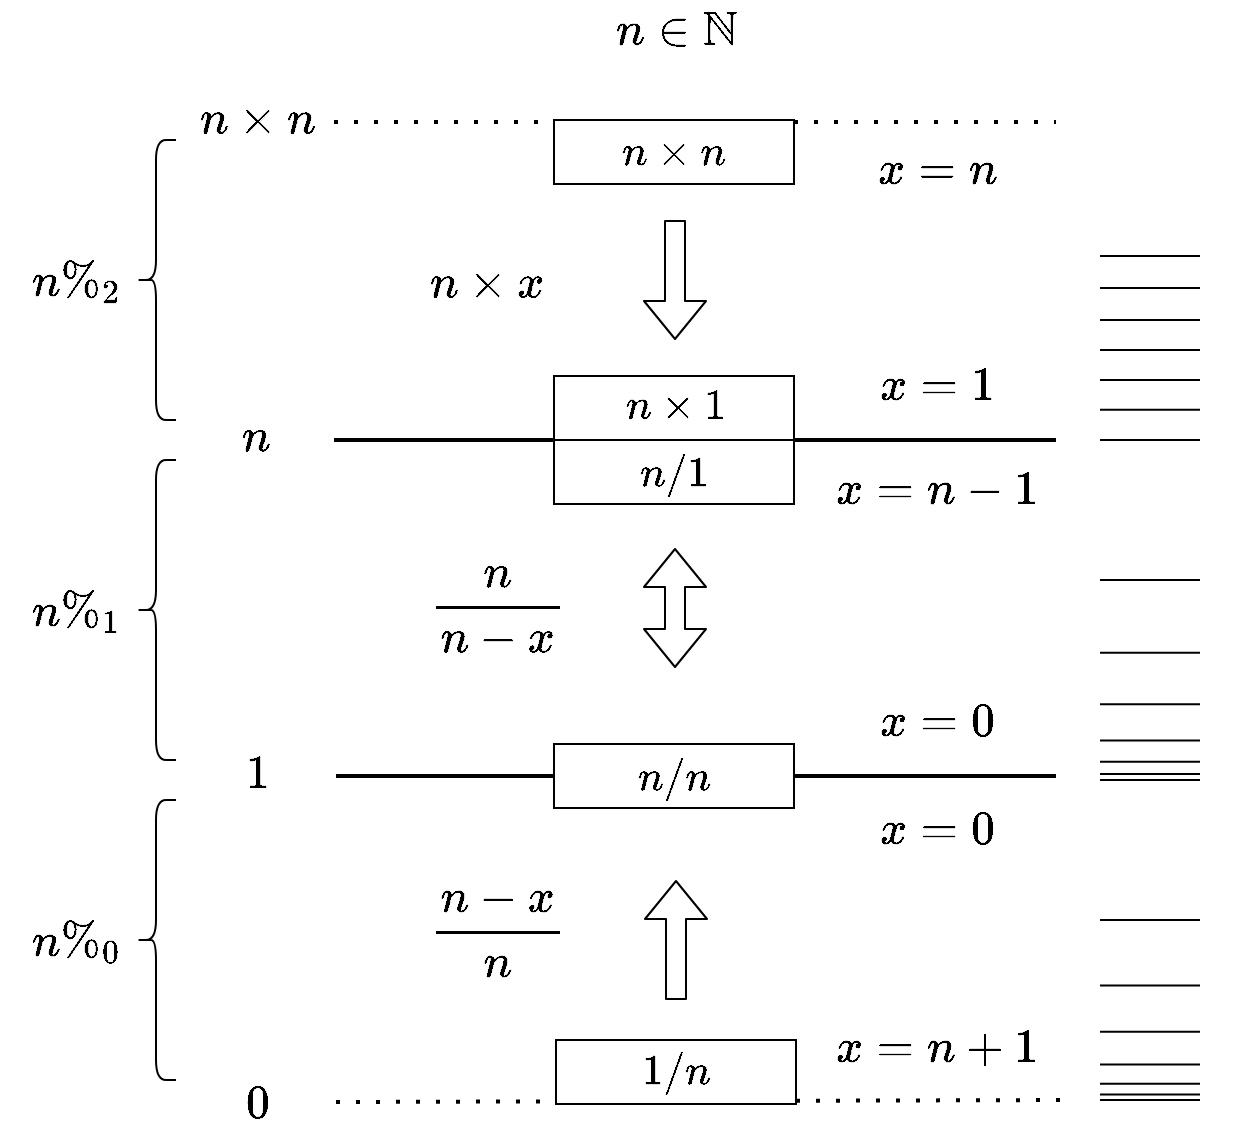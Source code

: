 <mxfile version="13.6.2" type="device"><diagram id="Ku0SjIrerV4x2Y4TIMc7" name="Page-1"><mxGraphModel dx="1086" dy="785" grid="1" gridSize="10" guides="1" tooltips="1" connect="1" arrows="1" fold="1" page="1" pageScale="1" pageWidth="1600" pageHeight="900" math="1" shadow="0"><root><mxCell id="0"/><mxCell id="1" parent="0"/><mxCell id="PI7e0sNAejxT5D6aS8b_-47" value="" style="endArrow=none;html=1;dashed=1;dashPattern=1 4;strokeWidth=2;" parent="1" edge="1"><mxGeometry width="50" height="50" relative="1" as="geometry"><mxPoint x="360" y="571" as="sourcePoint"/><mxPoint x="730" y="570" as="targetPoint"/></mxGeometry></mxCell><mxCell id="PI7e0sNAejxT5D6aS8b_-46" value="" style="endArrow=none;html=1;strokeWidth=2;" parent="1" edge="1"><mxGeometry width="50" height="50" relative="1" as="geometry"><mxPoint x="360" y="408" as="sourcePoint"/><mxPoint x="720" y="408" as="targetPoint"/></mxGeometry></mxCell><mxCell id="PI7e0sNAejxT5D6aS8b_-48" value="" style="shape=flexArrow;endArrow=classic;startArrow=none;html=1;fontSize=18;startFill=0;" parent="1" edge="1"><mxGeometry width="50" height="50" relative="1" as="geometry"><mxPoint x="530" y="520" as="sourcePoint"/><mxPoint x="530" y="460" as="targetPoint"/></mxGeometry></mxCell><mxCell id="PI7e0sNAejxT5D6aS8b_-45" value="" style="rounded=0;whiteSpace=wrap;html=1;fontSize=18;" parent="1" vertex="1"><mxGeometry x="470" y="540" width="120" height="32" as="geometry"/></mxCell><mxCell id="PI7e0sNAejxT5D6aS8b_-44" value="" style="rounded=0;whiteSpace=wrap;html=1;fontSize=18;" parent="1" vertex="1"><mxGeometry x="469" y="392" width="120" height="32" as="geometry"/></mxCell><mxCell id="PI7e0sNAejxT5D6aS8b_-3" value="" style="endArrow=none;html=1;strokeWidth=2;" parent="1" edge="1"><mxGeometry width="50" height="50" relative="1" as="geometry"><mxPoint x="359" y="240" as="sourcePoint"/><mxPoint x="720" y="240" as="targetPoint"/></mxGeometry></mxCell><mxCell id="PI7e0sNAejxT5D6aS8b_-4" value="$$n$$" style="text;html=1;align=center;verticalAlign=middle;resizable=0;points=[];autosize=1;fontSize=20;" parent="1" vertex="1"><mxGeometry x="285" y="223" width="70" height="30" as="geometry"/></mxCell><mxCell id="PI7e0sNAejxT5D6aS8b_-5" value="$$1$$" style="text;html=1;align=center;verticalAlign=middle;resizable=0;points=[];autosize=1;fontSize=20;" parent="1" vertex="1"><mxGeometry x="285" y="391" width="70" height="30" as="geometry"/></mxCell><mxCell id="PI7e0sNAejxT5D6aS8b_-6" value="$$0$$" style="text;html=1;align=center;verticalAlign=middle;resizable=0;points=[];autosize=1;fontSize=20;" parent="1" vertex="1"><mxGeometry x="285" y="556" width="70" height="30" as="geometry"/></mxCell><mxCell id="PI7e0sNAejxT5D6aS8b_-16" value="" style="group" parent="1" vertex="1" connectable="0"><mxGeometry x="742" y="480" width="70" height="90" as="geometry"/></mxCell><mxCell id="PI7e0sNAejxT5D6aS8b_-7" value="" style="endArrow=none;html=1;fontSize=22;" parent="PI7e0sNAejxT5D6aS8b_-16" edge="1"><mxGeometry width="50" height="50" relative="1" as="geometry"><mxPoint y="90" as="sourcePoint"/><mxPoint x="50" y="90" as="targetPoint"/></mxGeometry></mxCell><mxCell id="PI7e0sNAejxT5D6aS8b_-8" value="" style="endArrow=none;html=1;fontSize=22;" parent="PI7e0sNAejxT5D6aS8b_-16" edge="1"><mxGeometry width="50" height="50" relative="1" as="geometry"><mxPoint y="81.818" as="sourcePoint"/><mxPoint x="50" y="81.818" as="targetPoint"/></mxGeometry></mxCell><mxCell id="PI7e0sNAejxT5D6aS8b_-9" value="" style="endArrow=none;html=1;fontSize=22;" parent="PI7e0sNAejxT5D6aS8b_-16" edge="1"><mxGeometry width="50" height="50" relative="1" as="geometry"><mxPoint y="72.273" as="sourcePoint"/><mxPoint x="50" y="72.273" as="targetPoint"/></mxGeometry></mxCell><mxCell id="PI7e0sNAejxT5D6aS8b_-10" value="" style="endArrow=none;html=1;fontSize=22;" parent="PI7e0sNAejxT5D6aS8b_-16" edge="1"><mxGeometry width="50" height="50" relative="1" as="geometry"><mxPoint y="55.909" as="sourcePoint"/><mxPoint x="50" y="55.909" as="targetPoint"/></mxGeometry></mxCell><mxCell id="PI7e0sNAejxT5D6aS8b_-11" value="" style="endArrow=none;html=1;fontSize=22;" parent="PI7e0sNAejxT5D6aS8b_-16" edge="1"><mxGeometry width="50" height="50" relative="1" as="geometry"><mxPoint y="32.727" as="sourcePoint"/><mxPoint x="50" y="32.727" as="targetPoint"/></mxGeometry></mxCell><mxCell id="PI7e0sNAejxT5D6aS8b_-13" value="" style="endArrow=none;html=1;fontSize=22;" parent="PI7e0sNAejxT5D6aS8b_-16" edge="1"><mxGeometry width="50" height="50" relative="1" as="geometry"><mxPoint y="87.273" as="sourcePoint"/><mxPoint x="50" y="87.273" as="targetPoint"/></mxGeometry></mxCell><mxCell id="PI7e0sNAejxT5D6aS8b_-14" value="" style="endArrow=none;html=1;fontSize=22;" parent="PI7e0sNAejxT5D6aS8b_-16" edge="1"><mxGeometry width="50" height="50" relative="1" as="geometry"><mxPoint as="sourcePoint"/><mxPoint x="50" as="targetPoint"/></mxGeometry></mxCell><mxCell id="PI7e0sNAejxT5D6aS8b_-26" value="" style="group" parent="1" vertex="1" connectable="0"><mxGeometry x="742" y="310" width="70" height="100" as="geometry"/></mxCell><mxCell id="PI7e0sNAejxT5D6aS8b_-27" value="" style="endArrow=none;html=1;fontSize=22;" parent="PI7e0sNAejxT5D6aS8b_-26" edge="1"><mxGeometry width="50" height="50" relative="1" as="geometry"><mxPoint y="100.0" as="sourcePoint"/><mxPoint x="50" y="100.0" as="targetPoint"/></mxGeometry></mxCell><mxCell id="PI7e0sNAejxT5D6aS8b_-28" value="" style="endArrow=none;html=1;fontSize=22;" parent="PI7e0sNAejxT5D6aS8b_-26" edge="1"><mxGeometry width="50" height="50" relative="1" as="geometry"><mxPoint y="90.909" as="sourcePoint"/><mxPoint x="50" y="90.909" as="targetPoint"/></mxGeometry></mxCell><mxCell id="PI7e0sNAejxT5D6aS8b_-29" value="" style="endArrow=none;html=1;fontSize=22;" parent="PI7e0sNAejxT5D6aS8b_-26" edge="1"><mxGeometry width="50" height="50" relative="1" as="geometry"><mxPoint y="80.303" as="sourcePoint"/><mxPoint x="50" y="80.303" as="targetPoint"/></mxGeometry></mxCell><mxCell id="PI7e0sNAejxT5D6aS8b_-30" value="" style="endArrow=none;html=1;fontSize=22;" parent="PI7e0sNAejxT5D6aS8b_-26" edge="1"><mxGeometry width="50" height="50" relative="1" as="geometry"><mxPoint y="62.121" as="sourcePoint"/><mxPoint x="50" y="62.121" as="targetPoint"/></mxGeometry></mxCell><mxCell id="PI7e0sNAejxT5D6aS8b_-31" value="" style="endArrow=none;html=1;fontSize=22;" parent="PI7e0sNAejxT5D6aS8b_-26" edge="1"><mxGeometry width="50" height="50" relative="1" as="geometry"><mxPoint y="36.364" as="sourcePoint"/><mxPoint x="50" y="36.364" as="targetPoint"/></mxGeometry></mxCell><mxCell id="PI7e0sNAejxT5D6aS8b_-32" value="" style="endArrow=none;html=1;fontSize=22;" parent="PI7e0sNAejxT5D6aS8b_-26" edge="1"><mxGeometry width="50" height="50" relative="1" as="geometry"><mxPoint y="96.97" as="sourcePoint"/><mxPoint x="50" y="96.97" as="targetPoint"/></mxGeometry></mxCell><mxCell id="PI7e0sNAejxT5D6aS8b_-33" value="" style="endArrow=none;html=1;fontSize=22;" parent="PI7e0sNAejxT5D6aS8b_-26" edge="1"><mxGeometry width="50" height="50" relative="1" as="geometry"><mxPoint as="sourcePoint"/><mxPoint x="50" as="targetPoint"/></mxGeometry></mxCell><mxCell id="PI7e0sNAejxT5D6aS8b_-35" value="$$\dfrac{n-x}{n}$$" style="text;html=1;align=center;verticalAlign=middle;resizable=0;points=[];autosize=1;fontSize=20;labelBackgroundColor=none;spacing=0;" parent="1" vertex="1"><mxGeometry x="350" y="470" width="180" height="30" as="geometry"/></mxCell><mxCell id="PI7e0sNAejxT5D6aS8b_-36" value="$$\dfrac{n}{n-x}$$" style="text;html=1;align=center;verticalAlign=middle;resizable=0;points=[];autosize=1;fontSize=20;" parent="1" vertex="1"><mxGeometry x="350" y="310" width="180" height="30" as="geometry"/></mxCell><mxCell id="PI7e0sNAejxT5D6aS8b_-37" value="$$n\times x$$" style="text;html=1;align=center;verticalAlign=middle;resizable=0;points=[];autosize=1;fontSize=20;" parent="1" vertex="1"><mxGeometry x="365" y="146" width="140" height="30" as="geometry"/></mxCell><mxCell id="PI7e0sNAejxT5D6aS8b_-39" value="$$n/n$$" style="text;html=1;align=center;verticalAlign=middle;resizable=0;points=[];autosize=1;fontSize=18;" parent="1" vertex="1"><mxGeometry x="489" y="394" width="80" height="30" as="geometry"/></mxCell><mxCell id="PI7e0sNAejxT5D6aS8b_-40" value="$$1/n$$" style="text;html=1;align=center;verticalAlign=middle;resizable=0;points=[];autosize=1;fontSize=18;" parent="1" vertex="1"><mxGeometry x="490" y="541" width="80" height="30" as="geometry"/></mxCell><mxCell id="PI7e0sNAejxT5D6aS8b_-50" value="" style="shape=flexArrow;endArrow=classic;startArrow=classic;html=1;fontSize=18;" parent="1" edge="1"><mxGeometry width="50" height="50" relative="1" as="geometry"><mxPoint x="529.5" y="354" as="sourcePoint"/><mxPoint x="529.5" y="294" as="targetPoint"/></mxGeometry></mxCell><mxCell id="PI7e0sNAejxT5D6aS8b_-55" value="" style="rounded=0;whiteSpace=wrap;html=1;fontSize=18;" parent="1" vertex="1"><mxGeometry x="469" y="240" width="120" height="32" as="geometry"/></mxCell><mxCell id="PI7e0sNAejxT5D6aS8b_-56" value="$$n/1$$" style="text;html=1;align=center;verticalAlign=middle;resizable=0;points=[];autosize=1;fontSize=18;" parent="1" vertex="1"><mxGeometry x="489" y="242" width="80" height="30" as="geometry"/></mxCell><mxCell id="PI7e0sNAejxT5D6aS8b_-57" value="" style="rounded=0;whiteSpace=wrap;html=1;fontSize=18;" parent="1" vertex="1"><mxGeometry x="469" y="208" width="120" height="32" as="geometry"/></mxCell><mxCell id="PI7e0sNAejxT5D6aS8b_-58" value="$$n\times 1$$" style="text;html=1;align=center;verticalAlign=middle;resizable=0;points=[];autosize=1;fontSize=18;" parent="1" vertex="1"><mxGeometry x="464" y="209" width="130" height="30" as="geometry"/></mxCell><mxCell id="PI7e0sNAejxT5D6aS8b_-59" value="" style="endArrow=none;html=1;dashed=1;dashPattern=1 4;strokeWidth=2;" parent="1" edge="1"><mxGeometry width="50" height="50" relative="1" as="geometry"><mxPoint x="359" y="81" as="sourcePoint"/><mxPoint x="720" y="81" as="targetPoint"/></mxGeometry></mxCell><mxCell id="PI7e0sNAejxT5D6aS8b_-60" value="" style="rounded=0;whiteSpace=wrap;html=1;fontSize=18;" parent="1" vertex="1"><mxGeometry x="469" y="80" width="120" height="32" as="geometry"/></mxCell><mxCell id="PI7e0sNAejxT5D6aS8b_-61" value="$$n\times n$$" style="text;html=1;align=center;verticalAlign=middle;resizable=0;points=[];autosize=1;fontSize=18;" parent="1" vertex="1"><mxGeometry x="464" y="82" width="130" height="30" as="geometry"/></mxCell><mxCell id="PI7e0sNAejxT5D6aS8b_-62" value="" style="shape=flexArrow;endArrow=none;startArrow=block;html=1;fontSize=18;startFill=0;endFill=0;" parent="1" edge="1"><mxGeometry width="50" height="50" relative="1" as="geometry"><mxPoint x="529.5" y="190" as="sourcePoint"/><mxPoint x="529.5" y="130" as="targetPoint"/></mxGeometry></mxCell><mxCell id="PI7e0sNAejxT5D6aS8b_-63" value="$$n\times n$$" style="text;html=1;align=center;verticalAlign=middle;resizable=0;points=[];autosize=1;fontSize=20;" parent="1" vertex="1"><mxGeometry x="250" y="64" width="140" height="30" as="geometry"/></mxCell><mxCell id="PI7e0sNAejxT5D6aS8b_-64" value="\(n\in\mathbb{N}\)" style="text;html=1;align=center;verticalAlign=middle;resizable=0;points=[];autosize=1;fontSize=20;" parent="1" vertex="1"><mxGeometry x="445" y="20" width="170" height="30" as="geometry"/></mxCell><mxCell id="PI7e0sNAejxT5D6aS8b_-18" value="" style="endArrow=none;html=1;fontSize=22;" parent="1" edge="1"><mxGeometry width="50" height="50" relative="1" as="geometry"><mxPoint x="742" y="240" as="sourcePoint"/><mxPoint x="792" y="240" as="targetPoint"/></mxGeometry></mxCell><mxCell id="PI7e0sNAejxT5D6aS8b_-19" value="" style="endArrow=none;html=1;fontSize=22;" parent="1" edge="1"><mxGeometry width="50" height="50" relative="1" as="geometry"><mxPoint x="742" y="209.999" as="sourcePoint"/><mxPoint x="792" y="209.999" as="targetPoint"/></mxGeometry></mxCell><mxCell id="PI7e0sNAejxT5D6aS8b_-20" value="" style="endArrow=none;html=1;fontSize=22;" parent="1" edge="1"><mxGeometry width="50" height="50" relative="1" as="geometry"><mxPoint x="742" y="195.003" as="sourcePoint"/><mxPoint x="792" y="195.003" as="targetPoint"/></mxGeometry></mxCell><mxCell id="PI7e0sNAejxT5D6aS8b_-21" value="" style="endArrow=none;html=1;fontSize=22;" parent="1" edge="1"><mxGeometry width="50" height="50" relative="1" as="geometry"><mxPoint x="742" y="180.001" as="sourcePoint"/><mxPoint x="792" y="180.001" as="targetPoint"/></mxGeometry></mxCell><mxCell id="PI7e0sNAejxT5D6aS8b_-22" value="" style="endArrow=none;html=1;fontSize=22;" parent="1" edge="1"><mxGeometry width="50" height="50" relative="1" as="geometry"><mxPoint x="742" y="164.004" as="sourcePoint"/><mxPoint x="792" y="164.004" as="targetPoint"/></mxGeometry></mxCell><mxCell id="PI7e0sNAejxT5D6aS8b_-23" value="" style="endArrow=none;html=1;fontSize=22;" parent="1" edge="1"><mxGeometry width="50" height="50" relative="1" as="geometry"><mxPoint x="742" y="224.86" as="sourcePoint"/><mxPoint x="792" y="224.86" as="targetPoint"/></mxGeometry></mxCell><mxCell id="PI7e0sNAejxT5D6aS8b_-24" value="" style="endArrow=none;html=1;fontSize=22;" parent="1" edge="1"><mxGeometry width="50" height="50" relative="1" as="geometry"><mxPoint x="742" y="148" as="sourcePoint"/><mxPoint x="792" y="148" as="targetPoint"/></mxGeometry></mxCell><mxCell id="-SB3TTv3Sl-WzElnX3Hj-1" value="$$x=n-1$$" style="text;html=1;align=center;verticalAlign=middle;resizable=0;points=[];autosize=1;fontSize=20;" vertex="1" parent="1"><mxGeometry x="605" y="249" width="110" height="30" as="geometry"/></mxCell><mxCell id="-SB3TTv3Sl-WzElnX3Hj-2" value="$$x=0$$" style="text;html=1;align=center;verticalAlign=middle;resizable=0;points=[];autosize=1;fontSize=20;" vertex="1" parent="1"><mxGeometry x="615" y="365" width="90" height="30" as="geometry"/></mxCell><mxCell id="-SB3TTv3Sl-WzElnX3Hj-3" value="$$x=0$$" style="text;html=1;align=center;verticalAlign=middle;resizable=0;points=[];autosize=1;fontSize=20;" vertex="1" parent="1"><mxGeometry x="615" y="419" width="90" height="30" as="geometry"/></mxCell><mxCell id="-SB3TTv3Sl-WzElnX3Hj-5" value="$$x=n+1$$" style="text;html=1;align=center;verticalAlign=middle;resizable=0;points=[];autosize=1;fontSize=20;" vertex="1" parent="1"><mxGeometry x="600" y="528" width="120" height="30" as="geometry"/></mxCell><mxCell id="-SB3TTv3Sl-WzElnX3Hj-6" value="$$x=1$$" style="text;html=1;align=center;verticalAlign=middle;resizable=0;points=[];autosize=1;fontSize=20;" vertex="1" parent="1"><mxGeometry x="615" y="197" width="90" height="30" as="geometry"/></mxCell><mxCell id="-SB3TTv3Sl-WzElnX3Hj-7" value="$$x=n$$" style="text;html=1;align=center;verticalAlign=middle;resizable=0;points=[];autosize=1;fontSize=20;" vertex="1" parent="1"><mxGeometry x="615" y="89" width="90" height="30" as="geometry"/></mxCell><mxCell id="-SB3TTv3Sl-WzElnX3Hj-8" value="\(n\%_0\)" style="shape=curlyBracket;whiteSpace=wrap;html=1;rounded=1;spacingLeft=0;spacingRight=80;fontSize=20;" vertex="1" parent="1"><mxGeometry x="260" y="420" width="20" height="140" as="geometry"/></mxCell><mxCell id="-SB3TTv3Sl-WzElnX3Hj-9" value="\(n\%_1\)" style="shape=curlyBracket;whiteSpace=wrap;html=1;rounded=1;spacingLeft=0;spacingRight=80;fontSize=20;" vertex="1" parent="1"><mxGeometry x="260" y="250" width="20" height="150" as="geometry"/></mxCell><mxCell id="-SB3TTv3Sl-WzElnX3Hj-10" value="\(n\%_2\)" style="shape=curlyBracket;whiteSpace=wrap;html=1;rounded=1;spacingLeft=0;spacingRight=80;fontSize=20;" vertex="1" parent="1"><mxGeometry x="260" y="90" width="20" height="140" as="geometry"/></mxCell></root></mxGraphModel></diagram></mxfile>